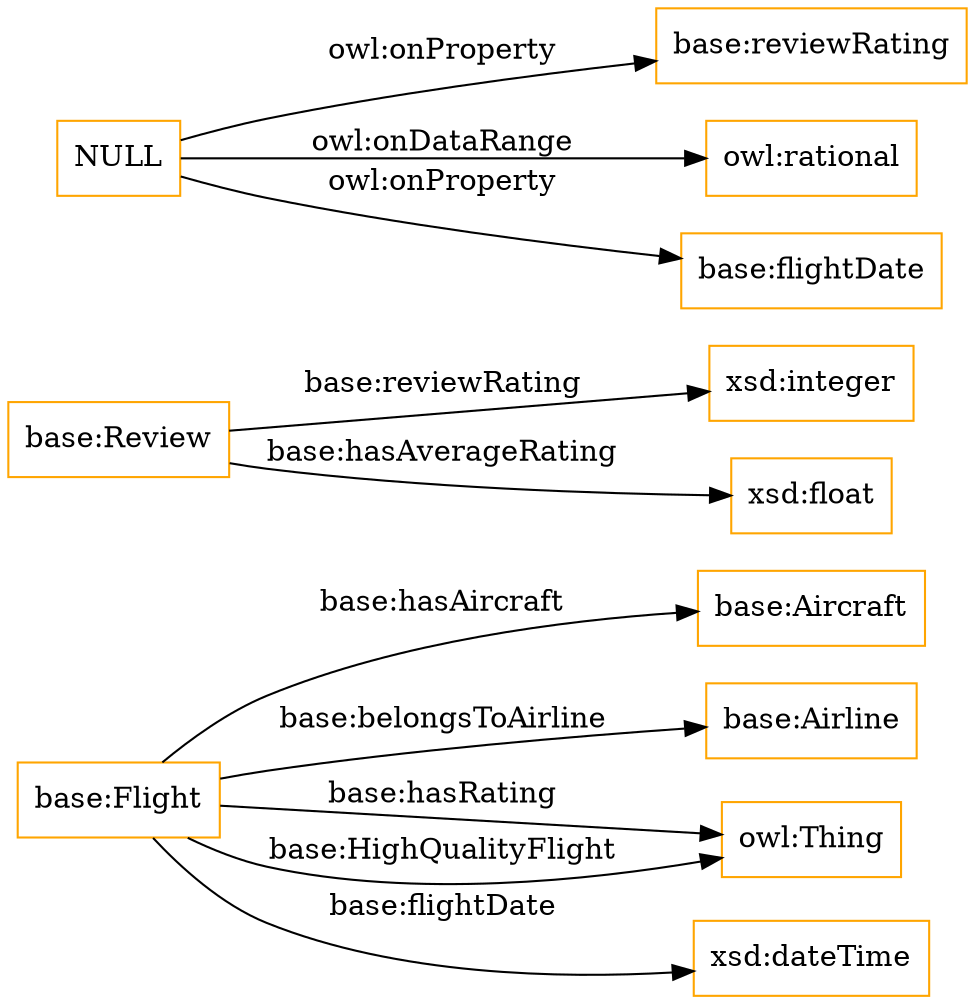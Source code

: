 digraph ar2dtool_diagram { 
rankdir=LR;
size="1501"
node [shape = rectangle, color="orange"]; "base:Flight" "base:Aircraft" "base:Review" "base:Airline" ; /*classes style*/
	"NULL" -> "base:reviewRating" [ label = "owl:onProperty" ];
	"NULL" -> "owl:rational" [ label = "owl:onDataRange" ];
	"NULL" -> "base:flightDate" [ label = "owl:onProperty" ];
	"base:Flight" -> "owl:Thing" [ label = "base:hasRating" ];
	"base:Flight" -> "xsd:dateTime" [ label = "base:flightDate" ];
	"base:Review" -> "xsd:integer" [ label = "base:reviewRating" ];
	"base:Flight" -> "owl:Thing" [ label = "base:HighQualityFlight" ];
	"base:Flight" -> "base:Aircraft" [ label = "base:hasAircraft" ];
	"base:Flight" -> "base:Airline" [ label = "base:belongsToAirline" ];
	"base:Review" -> "xsd:float" [ label = "base:hasAverageRating" ];

}
